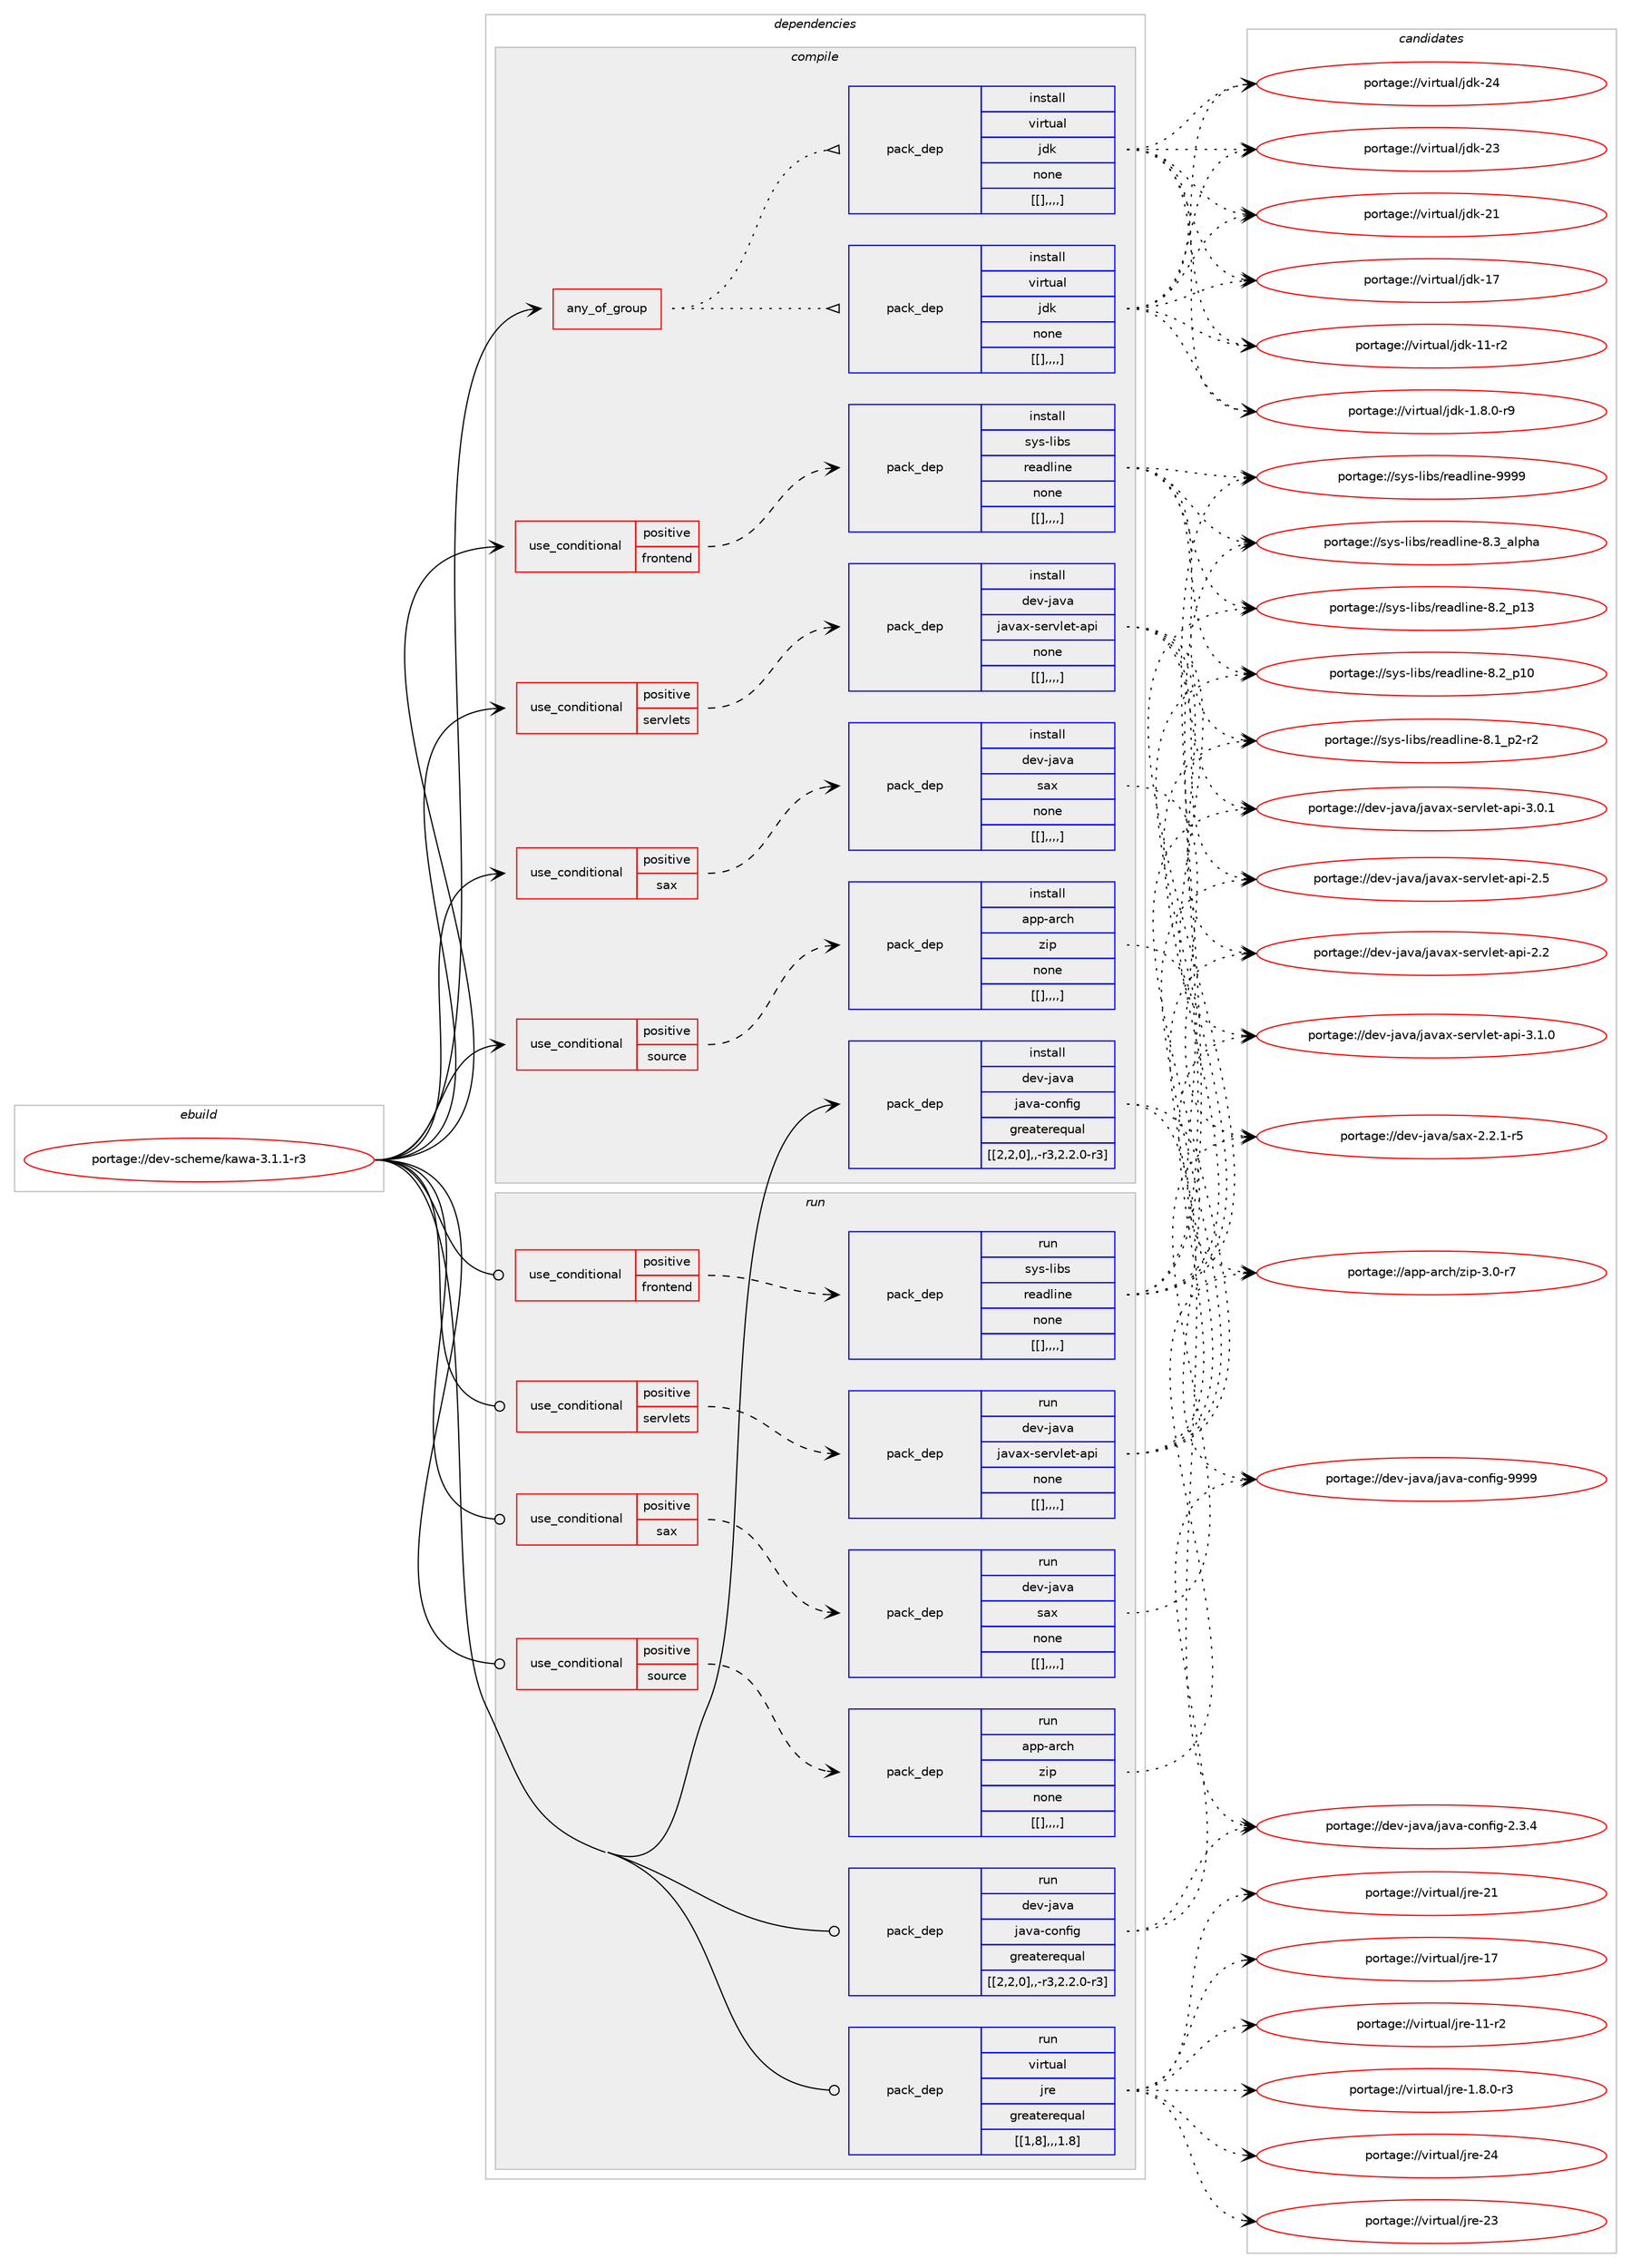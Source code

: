 digraph prolog {

# *************
# Graph options
# *************

newrank=true;
concentrate=true;
compound=true;
graph [rankdir=LR,fontname=Helvetica,fontsize=10,ranksep=1.5];#, ranksep=2.5, nodesep=0.2];
edge  [arrowhead=vee];
node  [fontname=Helvetica,fontsize=10];

# **********
# The ebuild
# **********

subgraph cluster_leftcol {
color=gray;
label=<<i>ebuild</i>>;
id [label="portage://dev-scheme/kawa-3.1.1-r3", color=red, width=4, href="../dev-scheme/kawa-3.1.1-r3.svg"];
}

# ****************
# The dependencies
# ****************

subgraph cluster_midcol {
color=gray;
label=<<i>dependencies</i>>;
subgraph cluster_compile {
fillcolor="#eeeeee";
style=filled;
label=<<i>compile</i>>;
subgraph any1237 {
dependency213692 [label=<<TABLE BORDER="0" CELLBORDER="1" CELLSPACING="0" CELLPADDING="4"><TR><TD CELLPADDING="10">any_of_group</TD></TR></TABLE>>, shape=none, color=red];subgraph pack150786 {
dependency213693 [label=<<TABLE BORDER="0" CELLBORDER="1" CELLSPACING="0" CELLPADDING="4" WIDTH="220"><TR><TD ROWSPAN="6" CELLPADDING="30">pack_dep</TD></TR><TR><TD WIDTH="110">install</TD></TR><TR><TD>virtual</TD></TR><TR><TD>jdk</TD></TR><TR><TD>none</TD></TR><TR><TD>[[],,,,]</TD></TR></TABLE>>, shape=none, color=blue];
}
dependency213692:e -> dependency213693:w [weight=20,style="dotted",arrowhead="oinv"];
subgraph pack150787 {
dependency213694 [label=<<TABLE BORDER="0" CELLBORDER="1" CELLSPACING="0" CELLPADDING="4" WIDTH="220"><TR><TD ROWSPAN="6" CELLPADDING="30">pack_dep</TD></TR><TR><TD WIDTH="110">install</TD></TR><TR><TD>virtual</TD></TR><TR><TD>jdk</TD></TR><TR><TD>none</TD></TR><TR><TD>[[],,,,]</TD></TR></TABLE>>, shape=none, color=blue];
}
dependency213692:e -> dependency213694:w [weight=20,style="dotted",arrowhead="oinv"];
}
id:e -> dependency213692:w [weight=20,style="solid",arrowhead="vee"];
subgraph cond61519 {
dependency213695 [label=<<TABLE BORDER="0" CELLBORDER="1" CELLSPACING="0" CELLPADDING="4"><TR><TD ROWSPAN="3" CELLPADDING="10">use_conditional</TD></TR><TR><TD>positive</TD></TR><TR><TD>frontend</TD></TR></TABLE>>, shape=none, color=red];
subgraph pack150788 {
dependency213696 [label=<<TABLE BORDER="0" CELLBORDER="1" CELLSPACING="0" CELLPADDING="4" WIDTH="220"><TR><TD ROWSPAN="6" CELLPADDING="30">pack_dep</TD></TR><TR><TD WIDTH="110">install</TD></TR><TR><TD>sys-libs</TD></TR><TR><TD>readline</TD></TR><TR><TD>none</TD></TR><TR><TD>[[],,,,]</TD></TR></TABLE>>, shape=none, color=blue];
}
dependency213695:e -> dependency213696:w [weight=20,style="dashed",arrowhead="vee"];
}
id:e -> dependency213695:w [weight=20,style="solid",arrowhead="vee"];
subgraph cond61520 {
dependency213697 [label=<<TABLE BORDER="0" CELLBORDER="1" CELLSPACING="0" CELLPADDING="4"><TR><TD ROWSPAN="3" CELLPADDING="10">use_conditional</TD></TR><TR><TD>positive</TD></TR><TR><TD>sax</TD></TR></TABLE>>, shape=none, color=red];
subgraph pack150789 {
dependency213698 [label=<<TABLE BORDER="0" CELLBORDER="1" CELLSPACING="0" CELLPADDING="4" WIDTH="220"><TR><TD ROWSPAN="6" CELLPADDING="30">pack_dep</TD></TR><TR><TD WIDTH="110">install</TD></TR><TR><TD>dev-java</TD></TR><TR><TD>sax</TD></TR><TR><TD>none</TD></TR><TR><TD>[[],,,,]</TD></TR></TABLE>>, shape=none, color=blue];
}
dependency213697:e -> dependency213698:w [weight=20,style="dashed",arrowhead="vee"];
}
id:e -> dependency213697:w [weight=20,style="solid",arrowhead="vee"];
subgraph cond61521 {
dependency213699 [label=<<TABLE BORDER="0" CELLBORDER="1" CELLSPACING="0" CELLPADDING="4"><TR><TD ROWSPAN="3" CELLPADDING="10">use_conditional</TD></TR><TR><TD>positive</TD></TR><TR><TD>servlets</TD></TR></TABLE>>, shape=none, color=red];
subgraph pack150790 {
dependency213700 [label=<<TABLE BORDER="0" CELLBORDER="1" CELLSPACING="0" CELLPADDING="4" WIDTH="220"><TR><TD ROWSPAN="6" CELLPADDING="30">pack_dep</TD></TR><TR><TD WIDTH="110">install</TD></TR><TR><TD>dev-java</TD></TR><TR><TD>javax-servlet-api</TD></TR><TR><TD>none</TD></TR><TR><TD>[[],,,,]</TD></TR></TABLE>>, shape=none, color=blue];
}
dependency213699:e -> dependency213700:w [weight=20,style="dashed",arrowhead="vee"];
}
id:e -> dependency213699:w [weight=20,style="solid",arrowhead="vee"];
subgraph cond61522 {
dependency213701 [label=<<TABLE BORDER="0" CELLBORDER="1" CELLSPACING="0" CELLPADDING="4"><TR><TD ROWSPAN="3" CELLPADDING="10">use_conditional</TD></TR><TR><TD>positive</TD></TR><TR><TD>source</TD></TR></TABLE>>, shape=none, color=red];
subgraph pack150791 {
dependency213702 [label=<<TABLE BORDER="0" CELLBORDER="1" CELLSPACING="0" CELLPADDING="4" WIDTH="220"><TR><TD ROWSPAN="6" CELLPADDING="30">pack_dep</TD></TR><TR><TD WIDTH="110">install</TD></TR><TR><TD>app-arch</TD></TR><TR><TD>zip</TD></TR><TR><TD>none</TD></TR><TR><TD>[[],,,,]</TD></TR></TABLE>>, shape=none, color=blue];
}
dependency213701:e -> dependency213702:w [weight=20,style="dashed",arrowhead="vee"];
}
id:e -> dependency213701:w [weight=20,style="solid",arrowhead="vee"];
subgraph pack150792 {
dependency213703 [label=<<TABLE BORDER="0" CELLBORDER="1" CELLSPACING="0" CELLPADDING="4" WIDTH="220"><TR><TD ROWSPAN="6" CELLPADDING="30">pack_dep</TD></TR><TR><TD WIDTH="110">install</TD></TR><TR><TD>dev-java</TD></TR><TR><TD>java-config</TD></TR><TR><TD>greaterequal</TD></TR><TR><TD>[[2,2,0],,-r3,2.2.0-r3]</TD></TR></TABLE>>, shape=none, color=blue];
}
id:e -> dependency213703:w [weight=20,style="solid",arrowhead="vee"];
}
subgraph cluster_compileandrun {
fillcolor="#eeeeee";
style=filled;
label=<<i>compile and run</i>>;
}
subgraph cluster_run {
fillcolor="#eeeeee";
style=filled;
label=<<i>run</i>>;
subgraph cond61523 {
dependency213704 [label=<<TABLE BORDER="0" CELLBORDER="1" CELLSPACING="0" CELLPADDING="4"><TR><TD ROWSPAN="3" CELLPADDING="10">use_conditional</TD></TR><TR><TD>positive</TD></TR><TR><TD>frontend</TD></TR></TABLE>>, shape=none, color=red];
subgraph pack150793 {
dependency213705 [label=<<TABLE BORDER="0" CELLBORDER="1" CELLSPACING="0" CELLPADDING="4" WIDTH="220"><TR><TD ROWSPAN="6" CELLPADDING="30">pack_dep</TD></TR><TR><TD WIDTH="110">run</TD></TR><TR><TD>sys-libs</TD></TR><TR><TD>readline</TD></TR><TR><TD>none</TD></TR><TR><TD>[[],,,,]</TD></TR></TABLE>>, shape=none, color=blue];
}
dependency213704:e -> dependency213705:w [weight=20,style="dashed",arrowhead="vee"];
}
id:e -> dependency213704:w [weight=20,style="solid",arrowhead="odot"];
subgraph cond61524 {
dependency213706 [label=<<TABLE BORDER="0" CELLBORDER="1" CELLSPACING="0" CELLPADDING="4"><TR><TD ROWSPAN="3" CELLPADDING="10">use_conditional</TD></TR><TR><TD>positive</TD></TR><TR><TD>sax</TD></TR></TABLE>>, shape=none, color=red];
subgraph pack150794 {
dependency213707 [label=<<TABLE BORDER="0" CELLBORDER="1" CELLSPACING="0" CELLPADDING="4" WIDTH="220"><TR><TD ROWSPAN="6" CELLPADDING="30">pack_dep</TD></TR><TR><TD WIDTH="110">run</TD></TR><TR><TD>dev-java</TD></TR><TR><TD>sax</TD></TR><TR><TD>none</TD></TR><TR><TD>[[],,,,]</TD></TR></TABLE>>, shape=none, color=blue];
}
dependency213706:e -> dependency213707:w [weight=20,style="dashed",arrowhead="vee"];
}
id:e -> dependency213706:w [weight=20,style="solid",arrowhead="odot"];
subgraph cond61525 {
dependency213708 [label=<<TABLE BORDER="0" CELLBORDER="1" CELLSPACING="0" CELLPADDING="4"><TR><TD ROWSPAN="3" CELLPADDING="10">use_conditional</TD></TR><TR><TD>positive</TD></TR><TR><TD>servlets</TD></TR></TABLE>>, shape=none, color=red];
subgraph pack150795 {
dependency213709 [label=<<TABLE BORDER="0" CELLBORDER="1" CELLSPACING="0" CELLPADDING="4" WIDTH="220"><TR><TD ROWSPAN="6" CELLPADDING="30">pack_dep</TD></TR><TR><TD WIDTH="110">run</TD></TR><TR><TD>dev-java</TD></TR><TR><TD>javax-servlet-api</TD></TR><TR><TD>none</TD></TR><TR><TD>[[],,,,]</TD></TR></TABLE>>, shape=none, color=blue];
}
dependency213708:e -> dependency213709:w [weight=20,style="dashed",arrowhead="vee"];
}
id:e -> dependency213708:w [weight=20,style="solid",arrowhead="odot"];
subgraph cond61526 {
dependency213710 [label=<<TABLE BORDER="0" CELLBORDER="1" CELLSPACING="0" CELLPADDING="4"><TR><TD ROWSPAN="3" CELLPADDING="10">use_conditional</TD></TR><TR><TD>positive</TD></TR><TR><TD>source</TD></TR></TABLE>>, shape=none, color=red];
subgraph pack150796 {
dependency213711 [label=<<TABLE BORDER="0" CELLBORDER="1" CELLSPACING="0" CELLPADDING="4" WIDTH="220"><TR><TD ROWSPAN="6" CELLPADDING="30">pack_dep</TD></TR><TR><TD WIDTH="110">run</TD></TR><TR><TD>app-arch</TD></TR><TR><TD>zip</TD></TR><TR><TD>none</TD></TR><TR><TD>[[],,,,]</TD></TR></TABLE>>, shape=none, color=blue];
}
dependency213710:e -> dependency213711:w [weight=20,style="dashed",arrowhead="vee"];
}
id:e -> dependency213710:w [weight=20,style="solid",arrowhead="odot"];
subgraph pack150797 {
dependency213712 [label=<<TABLE BORDER="0" CELLBORDER="1" CELLSPACING="0" CELLPADDING="4" WIDTH="220"><TR><TD ROWSPAN="6" CELLPADDING="30">pack_dep</TD></TR><TR><TD WIDTH="110">run</TD></TR><TR><TD>dev-java</TD></TR><TR><TD>java-config</TD></TR><TR><TD>greaterequal</TD></TR><TR><TD>[[2,2,0],,-r3,2.2.0-r3]</TD></TR></TABLE>>, shape=none, color=blue];
}
id:e -> dependency213712:w [weight=20,style="solid",arrowhead="odot"];
subgraph pack150798 {
dependency213713 [label=<<TABLE BORDER="0" CELLBORDER="1" CELLSPACING="0" CELLPADDING="4" WIDTH="220"><TR><TD ROWSPAN="6" CELLPADDING="30">pack_dep</TD></TR><TR><TD WIDTH="110">run</TD></TR><TR><TD>virtual</TD></TR><TR><TD>jre</TD></TR><TR><TD>greaterequal</TD></TR><TR><TD>[[1,8],,,1.8]</TD></TR></TABLE>>, shape=none, color=blue];
}
id:e -> dependency213713:w [weight=20,style="solid",arrowhead="odot"];
}
}

# **************
# The candidates
# **************

subgraph cluster_choices {
rank=same;
color=gray;
label=<<i>candidates</i>>;

subgraph choice150786 {
color=black;
nodesep=1;
choice1181051141161179710847106100107455052 [label="portage://virtual/jdk-24", color=red, width=4,href="../virtual/jdk-24.svg"];
choice1181051141161179710847106100107455051 [label="portage://virtual/jdk-23", color=red, width=4,href="../virtual/jdk-23.svg"];
choice1181051141161179710847106100107455049 [label="portage://virtual/jdk-21", color=red, width=4,href="../virtual/jdk-21.svg"];
choice1181051141161179710847106100107454955 [label="portage://virtual/jdk-17", color=red, width=4,href="../virtual/jdk-17.svg"];
choice11810511411611797108471061001074549494511450 [label="portage://virtual/jdk-11-r2", color=red, width=4,href="../virtual/jdk-11-r2.svg"];
choice11810511411611797108471061001074549465646484511457 [label="portage://virtual/jdk-1.8.0-r9", color=red, width=4,href="../virtual/jdk-1.8.0-r9.svg"];
dependency213693:e -> choice1181051141161179710847106100107455052:w [style=dotted,weight="100"];
dependency213693:e -> choice1181051141161179710847106100107455051:w [style=dotted,weight="100"];
dependency213693:e -> choice1181051141161179710847106100107455049:w [style=dotted,weight="100"];
dependency213693:e -> choice1181051141161179710847106100107454955:w [style=dotted,weight="100"];
dependency213693:e -> choice11810511411611797108471061001074549494511450:w [style=dotted,weight="100"];
dependency213693:e -> choice11810511411611797108471061001074549465646484511457:w [style=dotted,weight="100"];
}
subgraph choice150787 {
color=black;
nodesep=1;
choice1181051141161179710847106100107455052 [label="portage://virtual/jdk-24", color=red, width=4,href="../virtual/jdk-24.svg"];
choice1181051141161179710847106100107455051 [label="portage://virtual/jdk-23", color=red, width=4,href="../virtual/jdk-23.svg"];
choice1181051141161179710847106100107455049 [label="portage://virtual/jdk-21", color=red, width=4,href="../virtual/jdk-21.svg"];
choice1181051141161179710847106100107454955 [label="portage://virtual/jdk-17", color=red, width=4,href="../virtual/jdk-17.svg"];
choice11810511411611797108471061001074549494511450 [label="portage://virtual/jdk-11-r2", color=red, width=4,href="../virtual/jdk-11-r2.svg"];
choice11810511411611797108471061001074549465646484511457 [label="portage://virtual/jdk-1.8.0-r9", color=red, width=4,href="../virtual/jdk-1.8.0-r9.svg"];
dependency213694:e -> choice1181051141161179710847106100107455052:w [style=dotted,weight="100"];
dependency213694:e -> choice1181051141161179710847106100107455051:w [style=dotted,weight="100"];
dependency213694:e -> choice1181051141161179710847106100107455049:w [style=dotted,weight="100"];
dependency213694:e -> choice1181051141161179710847106100107454955:w [style=dotted,weight="100"];
dependency213694:e -> choice11810511411611797108471061001074549494511450:w [style=dotted,weight="100"];
dependency213694:e -> choice11810511411611797108471061001074549465646484511457:w [style=dotted,weight="100"];
}
subgraph choice150788 {
color=black;
nodesep=1;
choice115121115451081059811547114101971001081051101014557575757 [label="portage://sys-libs/readline-9999", color=red, width=4,href="../sys-libs/readline-9999.svg"];
choice1151211154510810598115471141019710010810511010145564651959710811210497 [label="portage://sys-libs/readline-8.3_alpha", color=red, width=4,href="../sys-libs/readline-8.3_alpha.svg"];
choice1151211154510810598115471141019710010810511010145564650951124951 [label="portage://sys-libs/readline-8.2_p13", color=red, width=4,href="../sys-libs/readline-8.2_p13.svg"];
choice1151211154510810598115471141019710010810511010145564650951124948 [label="portage://sys-libs/readline-8.2_p10", color=red, width=4,href="../sys-libs/readline-8.2_p10.svg"];
choice115121115451081059811547114101971001081051101014556464995112504511450 [label="portage://sys-libs/readline-8.1_p2-r2", color=red, width=4,href="../sys-libs/readline-8.1_p2-r2.svg"];
dependency213696:e -> choice115121115451081059811547114101971001081051101014557575757:w [style=dotted,weight="100"];
dependency213696:e -> choice1151211154510810598115471141019710010810511010145564651959710811210497:w [style=dotted,weight="100"];
dependency213696:e -> choice1151211154510810598115471141019710010810511010145564650951124951:w [style=dotted,weight="100"];
dependency213696:e -> choice1151211154510810598115471141019710010810511010145564650951124948:w [style=dotted,weight="100"];
dependency213696:e -> choice115121115451081059811547114101971001081051101014556464995112504511450:w [style=dotted,weight="100"];
}
subgraph choice150789 {
color=black;
nodesep=1;
choice10010111845106971189747115971204550465046494511453 [label="portage://dev-java/sax-2.2.1-r5", color=red, width=4,href="../dev-java/sax-2.2.1-r5.svg"];
dependency213698:e -> choice10010111845106971189747115971204550465046494511453:w [style=dotted,weight="100"];
}
subgraph choice150790 {
color=black;
nodesep=1;
choice100101118451069711897471069711897120451151011141181081011164597112105455146494648 [label="portage://dev-java/javax-servlet-api-3.1.0", color=red, width=4,href="../dev-java/javax-servlet-api-3.1.0.svg"];
choice100101118451069711897471069711897120451151011141181081011164597112105455146484649 [label="portage://dev-java/javax-servlet-api-3.0.1", color=red, width=4,href="../dev-java/javax-servlet-api-3.0.1.svg"];
choice10010111845106971189747106971189712045115101114118108101116459711210545504653 [label="portage://dev-java/javax-servlet-api-2.5", color=red, width=4,href="../dev-java/javax-servlet-api-2.5.svg"];
choice10010111845106971189747106971189712045115101114118108101116459711210545504650 [label="portage://dev-java/javax-servlet-api-2.2", color=red, width=4,href="../dev-java/javax-servlet-api-2.2.svg"];
dependency213700:e -> choice100101118451069711897471069711897120451151011141181081011164597112105455146494648:w [style=dotted,weight="100"];
dependency213700:e -> choice100101118451069711897471069711897120451151011141181081011164597112105455146484649:w [style=dotted,weight="100"];
dependency213700:e -> choice10010111845106971189747106971189712045115101114118108101116459711210545504653:w [style=dotted,weight="100"];
dependency213700:e -> choice10010111845106971189747106971189712045115101114118108101116459711210545504650:w [style=dotted,weight="100"];
}
subgraph choice150791 {
color=black;
nodesep=1;
choice9711211245971149910447122105112455146484511455 [label="portage://app-arch/zip-3.0-r7", color=red, width=4,href="../app-arch/zip-3.0-r7.svg"];
dependency213702:e -> choice9711211245971149910447122105112455146484511455:w [style=dotted,weight="100"];
}
subgraph choice150792 {
color=black;
nodesep=1;
choice10010111845106971189747106971189745991111101021051034557575757 [label="portage://dev-java/java-config-9999", color=red, width=4,href="../dev-java/java-config-9999.svg"];
choice1001011184510697118974710697118974599111110102105103455046514652 [label="portage://dev-java/java-config-2.3.4", color=red, width=4,href="../dev-java/java-config-2.3.4.svg"];
dependency213703:e -> choice10010111845106971189747106971189745991111101021051034557575757:w [style=dotted,weight="100"];
dependency213703:e -> choice1001011184510697118974710697118974599111110102105103455046514652:w [style=dotted,weight="100"];
}
subgraph choice150793 {
color=black;
nodesep=1;
choice115121115451081059811547114101971001081051101014557575757 [label="portage://sys-libs/readline-9999", color=red, width=4,href="../sys-libs/readline-9999.svg"];
choice1151211154510810598115471141019710010810511010145564651959710811210497 [label="portage://sys-libs/readline-8.3_alpha", color=red, width=4,href="../sys-libs/readline-8.3_alpha.svg"];
choice1151211154510810598115471141019710010810511010145564650951124951 [label="portage://sys-libs/readline-8.2_p13", color=red, width=4,href="../sys-libs/readline-8.2_p13.svg"];
choice1151211154510810598115471141019710010810511010145564650951124948 [label="portage://sys-libs/readline-8.2_p10", color=red, width=4,href="../sys-libs/readline-8.2_p10.svg"];
choice115121115451081059811547114101971001081051101014556464995112504511450 [label="portage://sys-libs/readline-8.1_p2-r2", color=red, width=4,href="../sys-libs/readline-8.1_p2-r2.svg"];
dependency213705:e -> choice115121115451081059811547114101971001081051101014557575757:w [style=dotted,weight="100"];
dependency213705:e -> choice1151211154510810598115471141019710010810511010145564651959710811210497:w [style=dotted,weight="100"];
dependency213705:e -> choice1151211154510810598115471141019710010810511010145564650951124951:w [style=dotted,weight="100"];
dependency213705:e -> choice1151211154510810598115471141019710010810511010145564650951124948:w [style=dotted,weight="100"];
dependency213705:e -> choice115121115451081059811547114101971001081051101014556464995112504511450:w [style=dotted,weight="100"];
}
subgraph choice150794 {
color=black;
nodesep=1;
choice10010111845106971189747115971204550465046494511453 [label="portage://dev-java/sax-2.2.1-r5", color=red, width=4,href="../dev-java/sax-2.2.1-r5.svg"];
dependency213707:e -> choice10010111845106971189747115971204550465046494511453:w [style=dotted,weight="100"];
}
subgraph choice150795 {
color=black;
nodesep=1;
choice100101118451069711897471069711897120451151011141181081011164597112105455146494648 [label="portage://dev-java/javax-servlet-api-3.1.0", color=red, width=4,href="../dev-java/javax-servlet-api-3.1.0.svg"];
choice100101118451069711897471069711897120451151011141181081011164597112105455146484649 [label="portage://dev-java/javax-servlet-api-3.0.1", color=red, width=4,href="../dev-java/javax-servlet-api-3.0.1.svg"];
choice10010111845106971189747106971189712045115101114118108101116459711210545504653 [label="portage://dev-java/javax-servlet-api-2.5", color=red, width=4,href="../dev-java/javax-servlet-api-2.5.svg"];
choice10010111845106971189747106971189712045115101114118108101116459711210545504650 [label="portage://dev-java/javax-servlet-api-2.2", color=red, width=4,href="../dev-java/javax-servlet-api-2.2.svg"];
dependency213709:e -> choice100101118451069711897471069711897120451151011141181081011164597112105455146494648:w [style=dotted,weight="100"];
dependency213709:e -> choice100101118451069711897471069711897120451151011141181081011164597112105455146484649:w [style=dotted,weight="100"];
dependency213709:e -> choice10010111845106971189747106971189712045115101114118108101116459711210545504653:w [style=dotted,weight="100"];
dependency213709:e -> choice10010111845106971189747106971189712045115101114118108101116459711210545504650:w [style=dotted,weight="100"];
}
subgraph choice150796 {
color=black;
nodesep=1;
choice9711211245971149910447122105112455146484511455 [label="portage://app-arch/zip-3.0-r7", color=red, width=4,href="../app-arch/zip-3.0-r7.svg"];
dependency213711:e -> choice9711211245971149910447122105112455146484511455:w [style=dotted,weight="100"];
}
subgraph choice150797 {
color=black;
nodesep=1;
choice10010111845106971189747106971189745991111101021051034557575757 [label="portage://dev-java/java-config-9999", color=red, width=4,href="../dev-java/java-config-9999.svg"];
choice1001011184510697118974710697118974599111110102105103455046514652 [label="portage://dev-java/java-config-2.3.4", color=red, width=4,href="../dev-java/java-config-2.3.4.svg"];
dependency213712:e -> choice10010111845106971189747106971189745991111101021051034557575757:w [style=dotted,weight="100"];
dependency213712:e -> choice1001011184510697118974710697118974599111110102105103455046514652:w [style=dotted,weight="100"];
}
subgraph choice150798 {
color=black;
nodesep=1;
choice1181051141161179710847106114101455052 [label="portage://virtual/jre-24", color=red, width=4,href="../virtual/jre-24.svg"];
choice1181051141161179710847106114101455051 [label="portage://virtual/jre-23", color=red, width=4,href="../virtual/jre-23.svg"];
choice1181051141161179710847106114101455049 [label="portage://virtual/jre-21", color=red, width=4,href="../virtual/jre-21.svg"];
choice1181051141161179710847106114101454955 [label="portage://virtual/jre-17", color=red, width=4,href="../virtual/jre-17.svg"];
choice11810511411611797108471061141014549494511450 [label="portage://virtual/jre-11-r2", color=red, width=4,href="../virtual/jre-11-r2.svg"];
choice11810511411611797108471061141014549465646484511451 [label="portage://virtual/jre-1.8.0-r3", color=red, width=4,href="../virtual/jre-1.8.0-r3.svg"];
dependency213713:e -> choice1181051141161179710847106114101455052:w [style=dotted,weight="100"];
dependency213713:e -> choice1181051141161179710847106114101455051:w [style=dotted,weight="100"];
dependency213713:e -> choice1181051141161179710847106114101455049:w [style=dotted,weight="100"];
dependency213713:e -> choice1181051141161179710847106114101454955:w [style=dotted,weight="100"];
dependency213713:e -> choice11810511411611797108471061141014549494511450:w [style=dotted,weight="100"];
dependency213713:e -> choice11810511411611797108471061141014549465646484511451:w [style=dotted,weight="100"];
}
}

}
